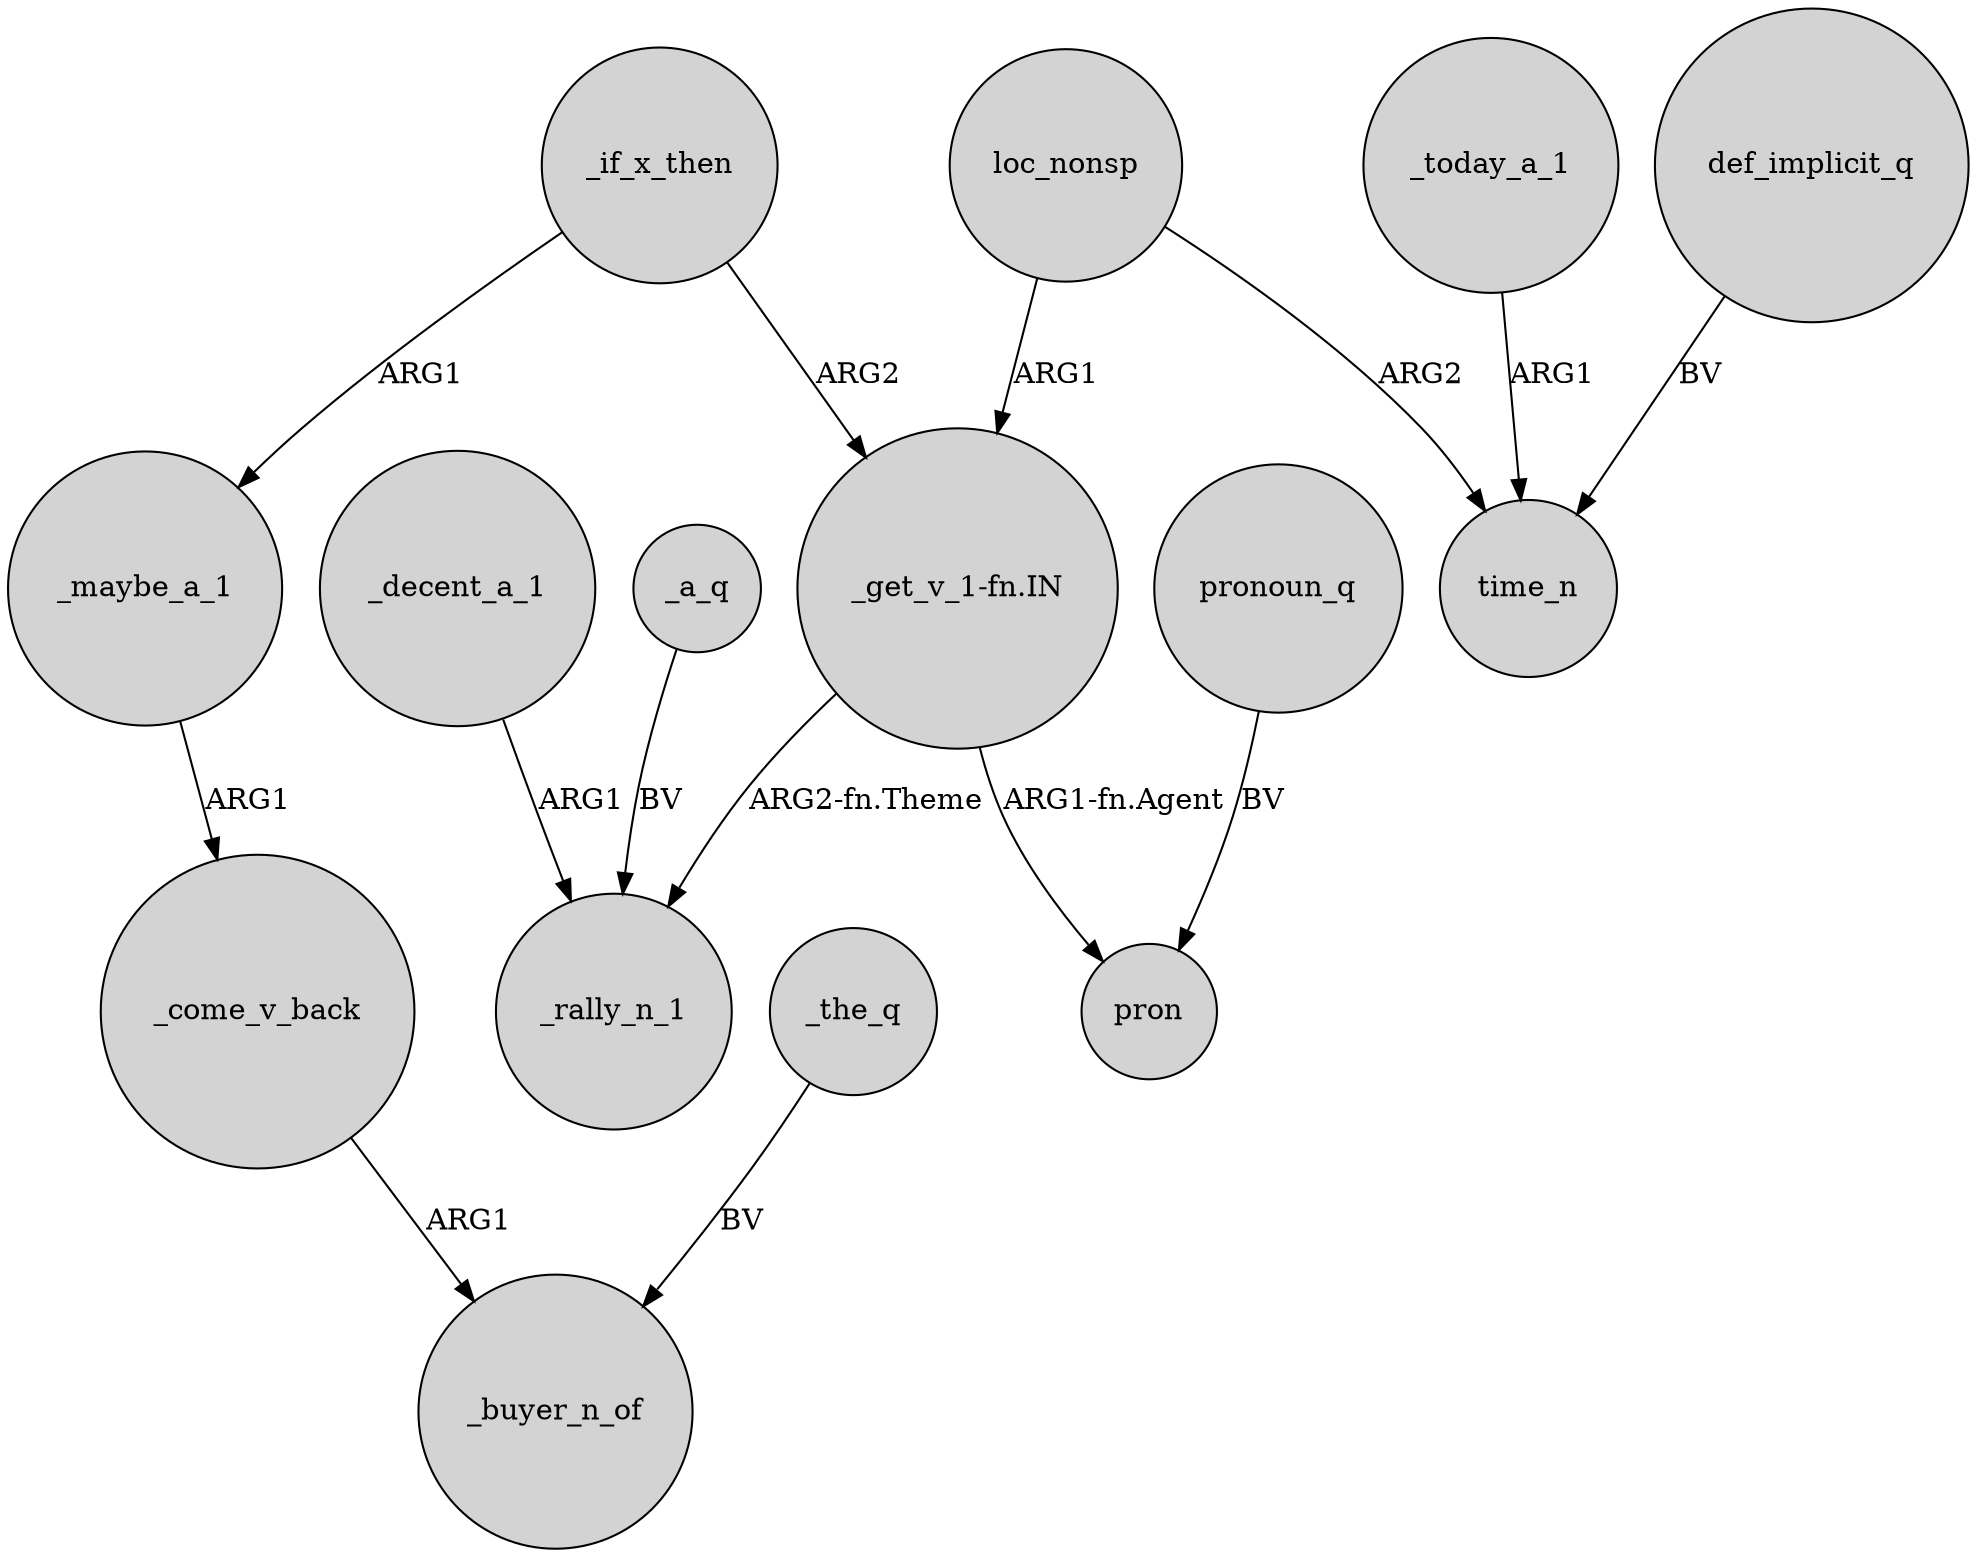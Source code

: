 digraph {
	node [shape=circle style=filled]
	_a_q -> _rally_n_1 [label=BV]
	_if_x_then -> "_get_v_1-fn.IN" [label=ARG2]
	_the_q -> _buyer_n_of [label=BV]
	"_get_v_1-fn.IN" -> pron [label="ARG1-fn.Agent"]
	_if_x_then -> _maybe_a_1 [label=ARG1]
	_come_v_back -> _buyer_n_of [label=ARG1]
	_today_a_1 -> time_n [label=ARG1]
	loc_nonsp -> "_get_v_1-fn.IN" [label=ARG1]
	_maybe_a_1 -> _come_v_back [label=ARG1]
	"_get_v_1-fn.IN" -> _rally_n_1 [label="ARG2-fn.Theme"]
	_decent_a_1 -> _rally_n_1 [label=ARG1]
	loc_nonsp -> time_n [label=ARG2]
	def_implicit_q -> time_n [label=BV]
	pronoun_q -> pron [label=BV]
}
